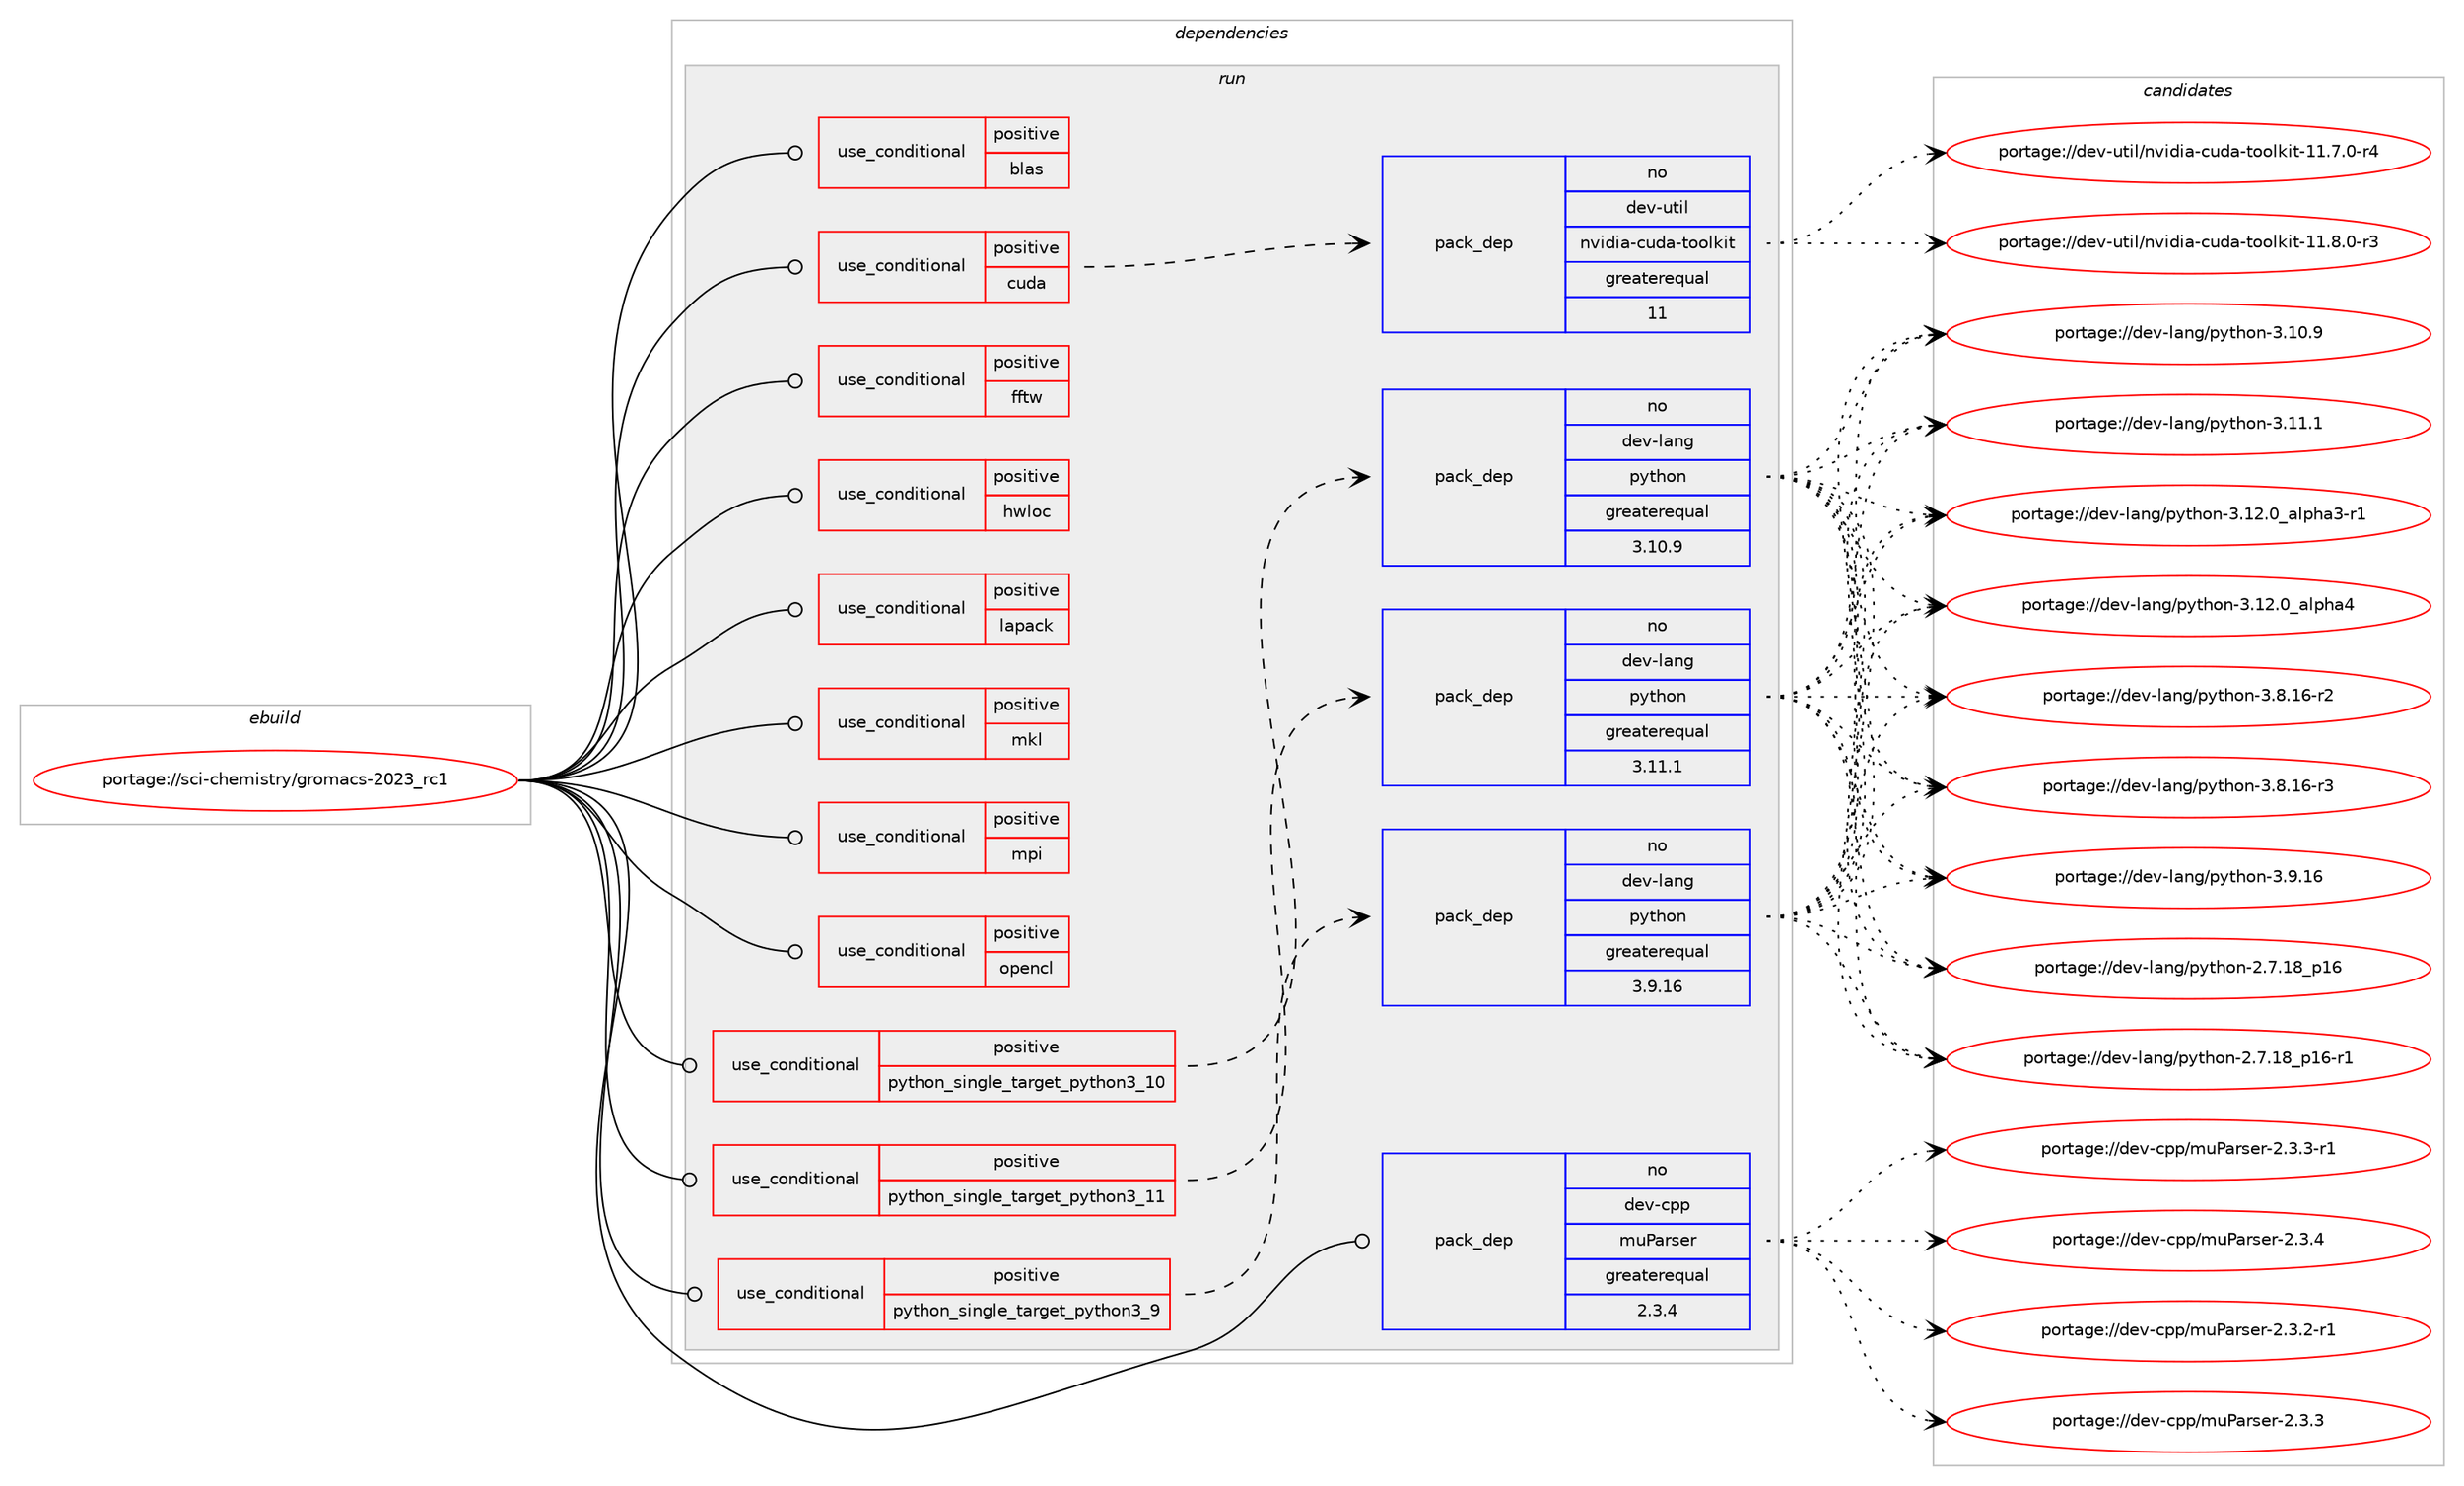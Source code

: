 digraph prolog {

# *************
# Graph options
# *************

newrank=true;
concentrate=true;
compound=true;
graph [rankdir=LR,fontname=Helvetica,fontsize=10,ranksep=1.5];#, ranksep=2.5, nodesep=0.2];
edge  [arrowhead=vee];
node  [fontname=Helvetica,fontsize=10];

# **********
# The ebuild
# **********

subgraph cluster_leftcol {
color=gray;
rank=same;
label=<<i>ebuild</i>>;
id [label="portage://sci-chemistry/gromacs-2023_rc1", color=red, width=4, href="../sci-chemistry/gromacs-2023_rc1.svg"];
}

# ****************
# The dependencies
# ****************

subgraph cluster_midcol {
color=gray;
label=<<i>dependencies</i>>;
subgraph cluster_compile {
fillcolor="#eeeeee";
style=filled;
label=<<i>compile</i>>;
}
subgraph cluster_compileandrun {
fillcolor="#eeeeee";
style=filled;
label=<<i>compile and run</i>>;
}
subgraph cluster_run {
fillcolor="#eeeeee";
style=filled;
label=<<i>run</i>>;
subgraph cond1346 {
dependency2109 [label=<<TABLE BORDER="0" CELLBORDER="1" CELLSPACING="0" CELLPADDING="4"><TR><TD ROWSPAN="3" CELLPADDING="10">use_conditional</TD></TR><TR><TD>positive</TD></TR><TR><TD>blas</TD></TR></TABLE>>, shape=none, color=red];
# *** BEGIN UNKNOWN DEPENDENCY TYPE (TODO) ***
# dependency2109 -> package_dependency(portage://sci-chemistry/gromacs-2023_rc1,run,no,virtual,blas,none,[,,],[],[])
# *** END UNKNOWN DEPENDENCY TYPE (TODO) ***

}
id:e -> dependency2109:w [weight=20,style="solid",arrowhead="odot"];
subgraph cond1347 {
dependency2110 [label=<<TABLE BORDER="0" CELLBORDER="1" CELLSPACING="0" CELLPADDING="4"><TR><TD ROWSPAN="3" CELLPADDING="10">use_conditional</TD></TR><TR><TD>positive</TD></TR><TR><TD>cuda</TD></TR></TABLE>>, shape=none, color=red];
subgraph pack732 {
dependency2111 [label=<<TABLE BORDER="0" CELLBORDER="1" CELLSPACING="0" CELLPADDING="4" WIDTH="220"><TR><TD ROWSPAN="6" CELLPADDING="30">pack_dep</TD></TR><TR><TD WIDTH="110">no</TD></TR><TR><TD>dev-util</TD></TR><TR><TD>nvidia-cuda-toolkit</TD></TR><TR><TD>greaterequal</TD></TR><TR><TD>11</TD></TR></TABLE>>, shape=none, color=blue];
}
dependency2110:e -> dependency2111:w [weight=20,style="dashed",arrowhead="vee"];
}
id:e -> dependency2110:w [weight=20,style="solid",arrowhead="odot"];
subgraph cond1348 {
dependency2112 [label=<<TABLE BORDER="0" CELLBORDER="1" CELLSPACING="0" CELLPADDING="4"><TR><TD ROWSPAN="3" CELLPADDING="10">use_conditional</TD></TR><TR><TD>positive</TD></TR><TR><TD>fftw</TD></TR></TABLE>>, shape=none, color=red];
# *** BEGIN UNKNOWN DEPENDENCY TYPE (TODO) ***
# dependency2112 -> package_dependency(portage://sci-chemistry/gromacs-2023_rc1,run,no,sci-libs,fftw,none,[,,],[slot(3.0),equal],[])
# *** END UNKNOWN DEPENDENCY TYPE (TODO) ***

}
id:e -> dependency2112:w [weight=20,style="solid",arrowhead="odot"];
subgraph cond1349 {
dependency2113 [label=<<TABLE BORDER="0" CELLBORDER="1" CELLSPACING="0" CELLPADDING="4"><TR><TD ROWSPAN="3" CELLPADDING="10">use_conditional</TD></TR><TR><TD>positive</TD></TR><TR><TD>hwloc</TD></TR></TABLE>>, shape=none, color=red];
# *** BEGIN UNKNOWN DEPENDENCY TYPE (TODO) ***
# dependency2113 -> package_dependency(portage://sci-chemistry/gromacs-2023_rc1,run,no,sys-apps,hwloc,none,[,,],any_same_slot,[])
# *** END UNKNOWN DEPENDENCY TYPE (TODO) ***

}
id:e -> dependency2113:w [weight=20,style="solid",arrowhead="odot"];
subgraph cond1350 {
dependency2114 [label=<<TABLE BORDER="0" CELLBORDER="1" CELLSPACING="0" CELLPADDING="4"><TR><TD ROWSPAN="3" CELLPADDING="10">use_conditional</TD></TR><TR><TD>positive</TD></TR><TR><TD>lapack</TD></TR></TABLE>>, shape=none, color=red];
# *** BEGIN UNKNOWN DEPENDENCY TYPE (TODO) ***
# dependency2114 -> package_dependency(portage://sci-chemistry/gromacs-2023_rc1,run,no,virtual,lapack,none,[,,],[],[])
# *** END UNKNOWN DEPENDENCY TYPE (TODO) ***

}
id:e -> dependency2114:w [weight=20,style="solid",arrowhead="odot"];
subgraph cond1351 {
dependency2115 [label=<<TABLE BORDER="0" CELLBORDER="1" CELLSPACING="0" CELLPADDING="4"><TR><TD ROWSPAN="3" CELLPADDING="10">use_conditional</TD></TR><TR><TD>positive</TD></TR><TR><TD>mkl</TD></TR></TABLE>>, shape=none, color=red];
# *** BEGIN UNKNOWN DEPENDENCY TYPE (TODO) ***
# dependency2115 -> package_dependency(portage://sci-chemistry/gromacs-2023_rc1,run,no,sci-libs,mkl,none,[,,],[],[])
# *** END UNKNOWN DEPENDENCY TYPE (TODO) ***

}
id:e -> dependency2115:w [weight=20,style="solid",arrowhead="odot"];
subgraph cond1352 {
dependency2116 [label=<<TABLE BORDER="0" CELLBORDER="1" CELLSPACING="0" CELLPADDING="4"><TR><TD ROWSPAN="3" CELLPADDING="10">use_conditional</TD></TR><TR><TD>positive</TD></TR><TR><TD>mpi</TD></TR></TABLE>>, shape=none, color=red];
# *** BEGIN UNKNOWN DEPENDENCY TYPE (TODO) ***
# dependency2116 -> package_dependency(portage://sci-chemistry/gromacs-2023_rc1,run,no,virtual,mpi,none,[,,],[],[use(enable(cxx),none)])
# *** END UNKNOWN DEPENDENCY TYPE (TODO) ***

}
id:e -> dependency2116:w [weight=20,style="solid",arrowhead="odot"];
subgraph cond1353 {
dependency2117 [label=<<TABLE BORDER="0" CELLBORDER="1" CELLSPACING="0" CELLPADDING="4"><TR><TD ROWSPAN="3" CELLPADDING="10">use_conditional</TD></TR><TR><TD>positive</TD></TR><TR><TD>opencl</TD></TR></TABLE>>, shape=none, color=red];
# *** BEGIN UNKNOWN DEPENDENCY TYPE (TODO) ***
# dependency2117 -> package_dependency(portage://sci-chemistry/gromacs-2023_rc1,run,no,virtual,opencl,none,[,,],[],[])
# *** END UNKNOWN DEPENDENCY TYPE (TODO) ***

}
id:e -> dependency2117:w [weight=20,style="solid",arrowhead="odot"];
subgraph cond1354 {
dependency2118 [label=<<TABLE BORDER="0" CELLBORDER="1" CELLSPACING="0" CELLPADDING="4"><TR><TD ROWSPAN="3" CELLPADDING="10">use_conditional</TD></TR><TR><TD>positive</TD></TR><TR><TD>python_single_target_python3_10</TD></TR></TABLE>>, shape=none, color=red];
subgraph pack733 {
dependency2119 [label=<<TABLE BORDER="0" CELLBORDER="1" CELLSPACING="0" CELLPADDING="4" WIDTH="220"><TR><TD ROWSPAN="6" CELLPADDING="30">pack_dep</TD></TR><TR><TD WIDTH="110">no</TD></TR><TR><TD>dev-lang</TD></TR><TR><TD>python</TD></TR><TR><TD>greaterequal</TD></TR><TR><TD>3.10.9</TD></TR></TABLE>>, shape=none, color=blue];
}
dependency2118:e -> dependency2119:w [weight=20,style="dashed",arrowhead="vee"];
}
id:e -> dependency2118:w [weight=20,style="solid",arrowhead="odot"];
subgraph cond1355 {
dependency2120 [label=<<TABLE BORDER="0" CELLBORDER="1" CELLSPACING="0" CELLPADDING="4"><TR><TD ROWSPAN="3" CELLPADDING="10">use_conditional</TD></TR><TR><TD>positive</TD></TR><TR><TD>python_single_target_python3_11</TD></TR></TABLE>>, shape=none, color=red];
subgraph pack734 {
dependency2121 [label=<<TABLE BORDER="0" CELLBORDER="1" CELLSPACING="0" CELLPADDING="4" WIDTH="220"><TR><TD ROWSPAN="6" CELLPADDING="30">pack_dep</TD></TR><TR><TD WIDTH="110">no</TD></TR><TR><TD>dev-lang</TD></TR><TR><TD>python</TD></TR><TR><TD>greaterequal</TD></TR><TR><TD>3.11.1</TD></TR></TABLE>>, shape=none, color=blue];
}
dependency2120:e -> dependency2121:w [weight=20,style="dashed",arrowhead="vee"];
}
id:e -> dependency2120:w [weight=20,style="solid",arrowhead="odot"];
subgraph cond1356 {
dependency2122 [label=<<TABLE BORDER="0" CELLBORDER="1" CELLSPACING="0" CELLPADDING="4"><TR><TD ROWSPAN="3" CELLPADDING="10">use_conditional</TD></TR><TR><TD>positive</TD></TR><TR><TD>python_single_target_python3_9</TD></TR></TABLE>>, shape=none, color=red];
subgraph pack735 {
dependency2123 [label=<<TABLE BORDER="0" CELLBORDER="1" CELLSPACING="0" CELLPADDING="4" WIDTH="220"><TR><TD ROWSPAN="6" CELLPADDING="30">pack_dep</TD></TR><TR><TD WIDTH="110">no</TD></TR><TR><TD>dev-lang</TD></TR><TR><TD>python</TD></TR><TR><TD>greaterequal</TD></TR><TR><TD>3.9.16</TD></TR></TABLE>>, shape=none, color=blue];
}
dependency2122:e -> dependency2123:w [weight=20,style="dashed",arrowhead="vee"];
}
id:e -> dependency2122:w [weight=20,style="solid",arrowhead="odot"];
subgraph pack736 {
dependency2124 [label=<<TABLE BORDER="0" CELLBORDER="1" CELLSPACING="0" CELLPADDING="4" WIDTH="220"><TR><TD ROWSPAN="6" CELLPADDING="30">pack_dep</TD></TR><TR><TD WIDTH="110">no</TD></TR><TR><TD>dev-cpp</TD></TR><TR><TD>muParser</TD></TR><TR><TD>greaterequal</TD></TR><TR><TD>2.3.4</TD></TR></TABLE>>, shape=none, color=blue];
}
id:e -> dependency2124:w [weight=20,style="solid",arrowhead="odot"];
# *** BEGIN UNKNOWN DEPENDENCY TYPE (TODO) ***
# id -> package_dependency(portage://sci-chemistry/gromacs-2023_rc1,run,no,sci-libs,lmfit,none,[,,],any_same_slot,[])
# *** END UNKNOWN DEPENDENCY TYPE (TODO) ***

}
}

# **************
# The candidates
# **************

subgraph cluster_choices {
rank=same;
color=gray;
label=<<i>candidates</i>>;

subgraph choice732 {
color=black;
nodesep=1;
choice10010111845117116105108471101181051001059745991171009745116111111108107105116454949465546484511452 [label="portage://dev-util/nvidia-cuda-toolkit-11.7.0-r4", color=red, width=4,href="../dev-util/nvidia-cuda-toolkit-11.7.0-r4.svg"];
choice10010111845117116105108471101181051001059745991171009745116111111108107105116454949465646484511451 [label="portage://dev-util/nvidia-cuda-toolkit-11.8.0-r3", color=red, width=4,href="../dev-util/nvidia-cuda-toolkit-11.8.0-r3.svg"];
dependency2111:e -> choice10010111845117116105108471101181051001059745991171009745116111111108107105116454949465546484511452:w [style=dotted,weight="100"];
dependency2111:e -> choice10010111845117116105108471101181051001059745991171009745116111111108107105116454949465646484511451:w [style=dotted,weight="100"];
}
subgraph choice733 {
color=black;
nodesep=1;
choice10010111845108971101034711212111610411111045504655464956951124954 [label="portage://dev-lang/python-2.7.18_p16", color=red, width=4,href="../dev-lang/python-2.7.18_p16.svg"];
choice100101118451089711010347112121116104111110455046554649569511249544511449 [label="portage://dev-lang/python-2.7.18_p16-r1", color=red, width=4,href="../dev-lang/python-2.7.18_p16-r1.svg"];
choice10010111845108971101034711212111610411111045514649484657 [label="portage://dev-lang/python-3.10.9", color=red, width=4,href="../dev-lang/python-3.10.9.svg"];
choice10010111845108971101034711212111610411111045514649494649 [label="portage://dev-lang/python-3.11.1", color=red, width=4,href="../dev-lang/python-3.11.1.svg"];
choice10010111845108971101034711212111610411111045514649504648959710811210497514511449 [label="portage://dev-lang/python-3.12.0_alpha3-r1", color=red, width=4,href="../dev-lang/python-3.12.0_alpha3-r1.svg"];
choice1001011184510897110103471121211161041111104551464950464895971081121049752 [label="portage://dev-lang/python-3.12.0_alpha4", color=red, width=4,href="../dev-lang/python-3.12.0_alpha4.svg"];
choice100101118451089711010347112121116104111110455146564649544511450 [label="portage://dev-lang/python-3.8.16-r2", color=red, width=4,href="../dev-lang/python-3.8.16-r2.svg"];
choice100101118451089711010347112121116104111110455146564649544511451 [label="portage://dev-lang/python-3.8.16-r3", color=red, width=4,href="../dev-lang/python-3.8.16-r3.svg"];
choice10010111845108971101034711212111610411111045514657464954 [label="portage://dev-lang/python-3.9.16", color=red, width=4,href="../dev-lang/python-3.9.16.svg"];
dependency2119:e -> choice10010111845108971101034711212111610411111045504655464956951124954:w [style=dotted,weight="100"];
dependency2119:e -> choice100101118451089711010347112121116104111110455046554649569511249544511449:w [style=dotted,weight="100"];
dependency2119:e -> choice10010111845108971101034711212111610411111045514649484657:w [style=dotted,weight="100"];
dependency2119:e -> choice10010111845108971101034711212111610411111045514649494649:w [style=dotted,weight="100"];
dependency2119:e -> choice10010111845108971101034711212111610411111045514649504648959710811210497514511449:w [style=dotted,weight="100"];
dependency2119:e -> choice1001011184510897110103471121211161041111104551464950464895971081121049752:w [style=dotted,weight="100"];
dependency2119:e -> choice100101118451089711010347112121116104111110455146564649544511450:w [style=dotted,weight="100"];
dependency2119:e -> choice100101118451089711010347112121116104111110455146564649544511451:w [style=dotted,weight="100"];
dependency2119:e -> choice10010111845108971101034711212111610411111045514657464954:w [style=dotted,weight="100"];
}
subgraph choice734 {
color=black;
nodesep=1;
choice10010111845108971101034711212111610411111045504655464956951124954 [label="portage://dev-lang/python-2.7.18_p16", color=red, width=4,href="../dev-lang/python-2.7.18_p16.svg"];
choice100101118451089711010347112121116104111110455046554649569511249544511449 [label="portage://dev-lang/python-2.7.18_p16-r1", color=red, width=4,href="../dev-lang/python-2.7.18_p16-r1.svg"];
choice10010111845108971101034711212111610411111045514649484657 [label="portage://dev-lang/python-3.10.9", color=red, width=4,href="../dev-lang/python-3.10.9.svg"];
choice10010111845108971101034711212111610411111045514649494649 [label="portage://dev-lang/python-3.11.1", color=red, width=4,href="../dev-lang/python-3.11.1.svg"];
choice10010111845108971101034711212111610411111045514649504648959710811210497514511449 [label="portage://dev-lang/python-3.12.0_alpha3-r1", color=red, width=4,href="../dev-lang/python-3.12.0_alpha3-r1.svg"];
choice1001011184510897110103471121211161041111104551464950464895971081121049752 [label="portage://dev-lang/python-3.12.0_alpha4", color=red, width=4,href="../dev-lang/python-3.12.0_alpha4.svg"];
choice100101118451089711010347112121116104111110455146564649544511450 [label="portage://dev-lang/python-3.8.16-r2", color=red, width=4,href="../dev-lang/python-3.8.16-r2.svg"];
choice100101118451089711010347112121116104111110455146564649544511451 [label="portage://dev-lang/python-3.8.16-r3", color=red, width=4,href="../dev-lang/python-3.8.16-r3.svg"];
choice10010111845108971101034711212111610411111045514657464954 [label="portage://dev-lang/python-3.9.16", color=red, width=4,href="../dev-lang/python-3.9.16.svg"];
dependency2121:e -> choice10010111845108971101034711212111610411111045504655464956951124954:w [style=dotted,weight="100"];
dependency2121:e -> choice100101118451089711010347112121116104111110455046554649569511249544511449:w [style=dotted,weight="100"];
dependency2121:e -> choice10010111845108971101034711212111610411111045514649484657:w [style=dotted,weight="100"];
dependency2121:e -> choice10010111845108971101034711212111610411111045514649494649:w [style=dotted,weight="100"];
dependency2121:e -> choice10010111845108971101034711212111610411111045514649504648959710811210497514511449:w [style=dotted,weight="100"];
dependency2121:e -> choice1001011184510897110103471121211161041111104551464950464895971081121049752:w [style=dotted,weight="100"];
dependency2121:e -> choice100101118451089711010347112121116104111110455146564649544511450:w [style=dotted,weight="100"];
dependency2121:e -> choice100101118451089711010347112121116104111110455146564649544511451:w [style=dotted,weight="100"];
dependency2121:e -> choice10010111845108971101034711212111610411111045514657464954:w [style=dotted,weight="100"];
}
subgraph choice735 {
color=black;
nodesep=1;
choice10010111845108971101034711212111610411111045504655464956951124954 [label="portage://dev-lang/python-2.7.18_p16", color=red, width=4,href="../dev-lang/python-2.7.18_p16.svg"];
choice100101118451089711010347112121116104111110455046554649569511249544511449 [label="portage://dev-lang/python-2.7.18_p16-r1", color=red, width=4,href="../dev-lang/python-2.7.18_p16-r1.svg"];
choice10010111845108971101034711212111610411111045514649484657 [label="portage://dev-lang/python-3.10.9", color=red, width=4,href="../dev-lang/python-3.10.9.svg"];
choice10010111845108971101034711212111610411111045514649494649 [label="portage://dev-lang/python-3.11.1", color=red, width=4,href="../dev-lang/python-3.11.1.svg"];
choice10010111845108971101034711212111610411111045514649504648959710811210497514511449 [label="portage://dev-lang/python-3.12.0_alpha3-r1", color=red, width=4,href="../dev-lang/python-3.12.0_alpha3-r1.svg"];
choice1001011184510897110103471121211161041111104551464950464895971081121049752 [label="portage://dev-lang/python-3.12.0_alpha4", color=red, width=4,href="../dev-lang/python-3.12.0_alpha4.svg"];
choice100101118451089711010347112121116104111110455146564649544511450 [label="portage://dev-lang/python-3.8.16-r2", color=red, width=4,href="../dev-lang/python-3.8.16-r2.svg"];
choice100101118451089711010347112121116104111110455146564649544511451 [label="portage://dev-lang/python-3.8.16-r3", color=red, width=4,href="../dev-lang/python-3.8.16-r3.svg"];
choice10010111845108971101034711212111610411111045514657464954 [label="portage://dev-lang/python-3.9.16", color=red, width=4,href="../dev-lang/python-3.9.16.svg"];
dependency2123:e -> choice10010111845108971101034711212111610411111045504655464956951124954:w [style=dotted,weight="100"];
dependency2123:e -> choice100101118451089711010347112121116104111110455046554649569511249544511449:w [style=dotted,weight="100"];
dependency2123:e -> choice10010111845108971101034711212111610411111045514649484657:w [style=dotted,weight="100"];
dependency2123:e -> choice10010111845108971101034711212111610411111045514649494649:w [style=dotted,weight="100"];
dependency2123:e -> choice10010111845108971101034711212111610411111045514649504648959710811210497514511449:w [style=dotted,weight="100"];
dependency2123:e -> choice1001011184510897110103471121211161041111104551464950464895971081121049752:w [style=dotted,weight="100"];
dependency2123:e -> choice100101118451089711010347112121116104111110455146564649544511450:w [style=dotted,weight="100"];
dependency2123:e -> choice100101118451089711010347112121116104111110455146564649544511451:w [style=dotted,weight="100"];
dependency2123:e -> choice10010111845108971101034711212111610411111045514657464954:w [style=dotted,weight="100"];
}
subgraph choice736 {
color=black;
nodesep=1;
choice10010111845991121124710911780971141151011144550465146504511449 [label="portage://dev-cpp/muParser-2.3.2-r1", color=red, width=4,href="../dev-cpp/muParser-2.3.2-r1.svg"];
choice1001011184599112112471091178097114115101114455046514651 [label="portage://dev-cpp/muParser-2.3.3", color=red, width=4,href="../dev-cpp/muParser-2.3.3.svg"];
choice10010111845991121124710911780971141151011144550465146514511449 [label="portage://dev-cpp/muParser-2.3.3-r1", color=red, width=4,href="../dev-cpp/muParser-2.3.3-r1.svg"];
choice1001011184599112112471091178097114115101114455046514652 [label="portage://dev-cpp/muParser-2.3.4", color=red, width=4,href="../dev-cpp/muParser-2.3.4.svg"];
dependency2124:e -> choice10010111845991121124710911780971141151011144550465146504511449:w [style=dotted,weight="100"];
dependency2124:e -> choice1001011184599112112471091178097114115101114455046514651:w [style=dotted,weight="100"];
dependency2124:e -> choice10010111845991121124710911780971141151011144550465146514511449:w [style=dotted,weight="100"];
dependency2124:e -> choice1001011184599112112471091178097114115101114455046514652:w [style=dotted,weight="100"];
}
}

}
